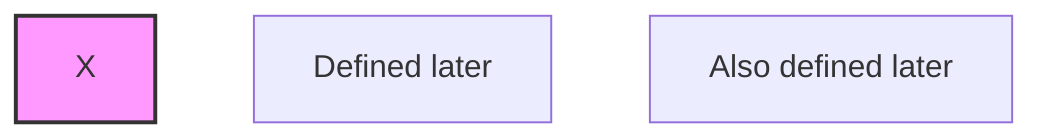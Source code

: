 flowchart TD
  %% Node defined after class/style — should be allowed; unknown id should warn
  class A,B highlight
  style X fill:#f9f,stroke:#333,stroke-width:2px
  A[Defined later]
  B[Also defined later]